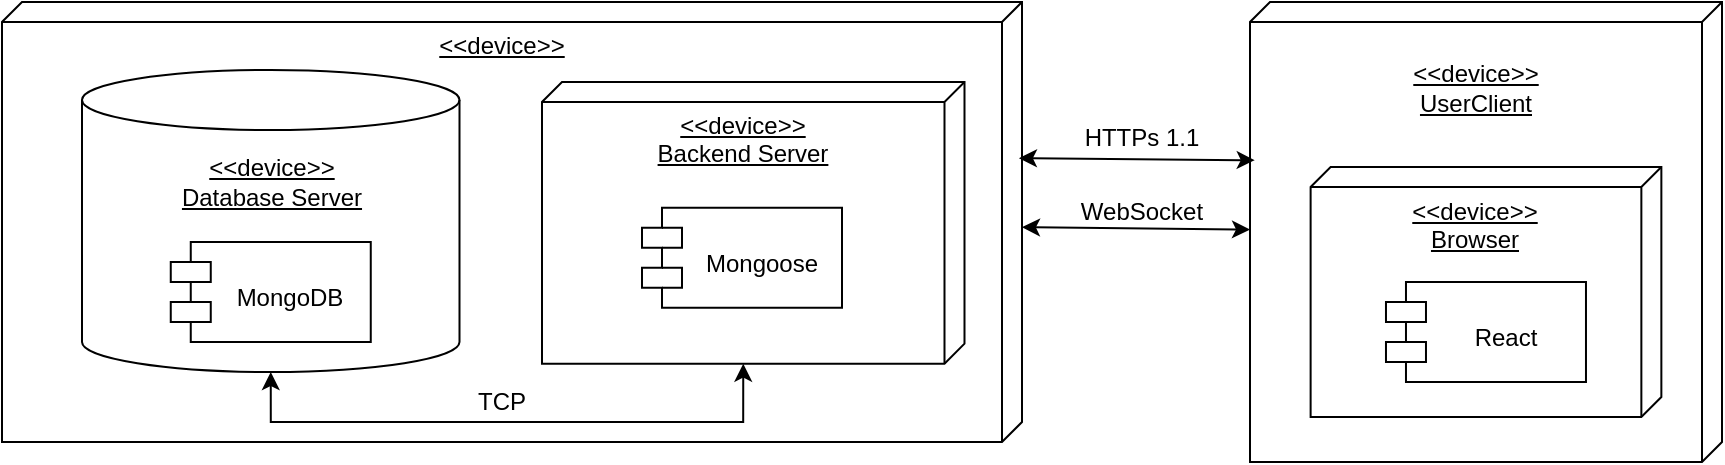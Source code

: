 <mxfile version="24.3.1" type="device">
  <diagram name="Страница — 1" id="hwUMEvCSgSm_Al8wPbmn">
    <mxGraphModel dx="1207" dy="-700" grid="1" gridSize="10" guides="1" tooltips="1" connect="1" arrows="1" fold="1" page="1" pageScale="1" pageWidth="827" pageHeight="1169" math="0" shadow="0">
      <root>
        <mxCell id="0" />
        <mxCell id="1" parent="0" />
        <mxCell id="I1iZZPO6vkRJdu3DgcT6-1" value="&amp;lt;&amp;lt;device&amp;gt;&amp;gt;" style="verticalAlign=top;align=center;spacingTop=8;spacingLeft=2;spacingRight=12;shape=cube;size=10;direction=south;fontStyle=4;html=1;whiteSpace=wrap;" vertex="1" parent="1">
          <mxGeometry x="-430" y="1490" width="510" height="220" as="geometry" />
        </mxCell>
        <mxCell id="I1iZZPO6vkRJdu3DgcT6-2" value="&lt;div&gt;&lt;br&gt;&lt;/div&gt;&amp;lt;&amp;lt;device&amp;gt;&amp;gt;&lt;br&gt;UserClient" style="verticalAlign=top;align=center;spacingTop=8;spacingLeft=2;spacingRight=12;shape=cube;size=10;direction=south;fontStyle=4;html=1;whiteSpace=wrap;" vertex="1" parent="1">
          <mxGeometry x="194" y="1490" width="236" height="230" as="geometry" />
        </mxCell>
        <mxCell id="I1iZZPO6vkRJdu3DgcT6-3" value="&lt;span style=&quot;&quot;&gt;&amp;lt;&amp;lt;device&amp;gt;&amp;gt;&lt;/span&gt;&lt;br style=&quot;&quot;&gt;&lt;span style=&quot;&quot;&gt;Browser&lt;/span&gt;" style="verticalAlign=top;align=center;spacingTop=8;spacingLeft=2;spacingRight=12;shape=cube;size=10;direction=south;fontStyle=4;html=1;whiteSpace=wrap;" vertex="1" parent="1">
          <mxGeometry x="224.31" y="1572.51" width="175.37" height="124.99" as="geometry" />
        </mxCell>
        <mxCell id="I1iZZPO6vkRJdu3DgcT6-4" value="&amp;lt;&amp;lt;device&amp;gt;&amp;gt;&lt;br&gt;Backend Server" style="verticalAlign=top;align=center;spacingTop=8;spacingLeft=2;spacingRight=12;shape=cube;size=10;direction=south;fontStyle=4;html=1;whiteSpace=wrap;" vertex="1" parent="1">
          <mxGeometry x="-160" y="1530" width="211.25" height="140.84" as="geometry" />
        </mxCell>
        <mxCell id="I1iZZPO6vkRJdu3DgcT6-5" value="" style="shape=cylinder3;whiteSpace=wrap;html=1;boundedLbl=1;backgroundOutline=1;size=15;" vertex="1" parent="1">
          <mxGeometry x="-390" y="1524" width="188.75" height="151" as="geometry" />
        </mxCell>
        <mxCell id="I1iZZPO6vkRJdu3DgcT6-6" value="&lt;div&gt;&lt;span style=&quot;background-color: initial;&quot;&gt;&lt;br&gt;&lt;/span&gt;&lt;/div&gt;&lt;div&gt;&lt;span style=&quot;background-color: initial;&quot;&gt;React&lt;/span&gt;&lt;br&gt;&lt;/div&gt;" style="shape=module;align=left;spacingLeft=20;align=center;verticalAlign=top;whiteSpace=wrap;html=1;" vertex="1" parent="1">
          <mxGeometry x="261.99" y="1630" width="100" height="50" as="geometry" />
        </mxCell>
        <mxCell id="I1iZZPO6vkRJdu3DgcT6-7" value="&lt;br&gt;Mongoose" style="shape=module;align=left;spacingLeft=20;align=center;verticalAlign=top;whiteSpace=wrap;html=1;" vertex="1" parent="1">
          <mxGeometry x="-110" y="1592.92" width="100" height="50" as="geometry" />
        </mxCell>
        <mxCell id="I1iZZPO6vkRJdu3DgcT6-8" value="&lt;div style=&quot;&quot;&gt;&lt;span style=&quot;background-color: initial;&quot;&gt;&lt;br&gt;MongoDB&lt;/span&gt;&lt;/div&gt;" style="shape=module;align=center;spacingLeft=20;align=center;verticalAlign=top;whiteSpace=wrap;html=1;" vertex="1" parent="1">
          <mxGeometry x="-345.62" y="1610" width="100" height="50" as="geometry" />
        </mxCell>
        <mxCell id="I1iZZPO6vkRJdu3DgcT6-9" value="&lt;span style=&quot;text-decoration-line: underline;&quot;&gt;&amp;lt;&amp;lt;device&amp;gt;&amp;gt;&lt;br&gt;Database Server&lt;/span&gt;" style="text;html=1;align=center;verticalAlign=middle;whiteSpace=wrap;rounded=0;" vertex="1" parent="1">
          <mxGeometry x="-348.44" y="1565.01" width="105.62" height="30" as="geometry" />
        </mxCell>
        <mxCell id="I1iZZPO6vkRJdu3DgcT6-11" value="" style="endArrow=classic;startArrow=classic;html=1;rounded=0;exitX=0.355;exitY=0.003;exitDx=0;exitDy=0;exitPerimeter=0;entryX=0.344;entryY=0.99;entryDx=0;entryDy=0;entryPerimeter=0;" edge="1" parent="1" source="I1iZZPO6vkRJdu3DgcT6-1" target="I1iZZPO6vkRJdu3DgcT6-2">
          <mxGeometry width="50" height="50" relative="1" as="geometry">
            <mxPoint x="150" y="1640" as="sourcePoint" />
            <mxPoint x="200" y="1590" as="targetPoint" />
          </mxGeometry>
        </mxCell>
        <mxCell id="I1iZZPO6vkRJdu3DgcT6-12" value="" style="endArrow=classic;startArrow=classic;html=1;rounded=0;" edge="1" parent="1" source="I1iZZPO6vkRJdu3DgcT6-1" target="I1iZZPO6vkRJdu3DgcT6-2">
          <mxGeometry width="50" height="50" relative="1" as="geometry">
            <mxPoint x="89" y="1596" as="sourcePoint" />
            <mxPoint x="206" y="1596" as="targetPoint" />
          </mxGeometry>
        </mxCell>
        <mxCell id="I1iZZPO6vkRJdu3DgcT6-14" value="WebSocket" style="text;html=1;align=center;verticalAlign=middle;whiteSpace=wrap;rounded=0;" vertex="1" parent="1">
          <mxGeometry x="110" y="1580" width="60" height="30" as="geometry" />
        </mxCell>
        <mxCell id="I1iZZPO6vkRJdu3DgcT6-15" value="HTTPs 1.1" style="text;html=1;align=center;verticalAlign=middle;whiteSpace=wrap;rounded=0;" vertex="1" parent="1">
          <mxGeometry x="110" y="1542.51" width="60" height="30" as="geometry" />
        </mxCell>
        <mxCell id="I1iZZPO6vkRJdu3DgcT6-16" value="" style="endArrow=classic;startArrow=classic;html=1;rounded=0;entryX=0;entryY=0;entryDx=140.84;entryDy=110.625;entryPerimeter=0;exitX=0.5;exitY=1;exitDx=0;exitDy=0;exitPerimeter=0;edgeStyle=orthogonalEdgeStyle;" edge="1" parent="1" source="I1iZZPO6vkRJdu3DgcT6-5" target="I1iZZPO6vkRJdu3DgcT6-4">
          <mxGeometry width="50" height="50" relative="1" as="geometry">
            <mxPoint x="-160" y="1750" as="sourcePoint" />
            <mxPoint x="-110" y="1700" as="targetPoint" />
            <Array as="points">
              <mxPoint x="-296" y="1700" />
              <mxPoint x="-59" y="1700" />
            </Array>
          </mxGeometry>
        </mxCell>
        <mxCell id="I1iZZPO6vkRJdu3DgcT6-17" value="TCP" style="text;html=1;align=center;verticalAlign=middle;whiteSpace=wrap;rounded=0;" vertex="1" parent="1">
          <mxGeometry x="-210" y="1675" width="60" height="30" as="geometry" />
        </mxCell>
      </root>
    </mxGraphModel>
  </diagram>
</mxfile>
